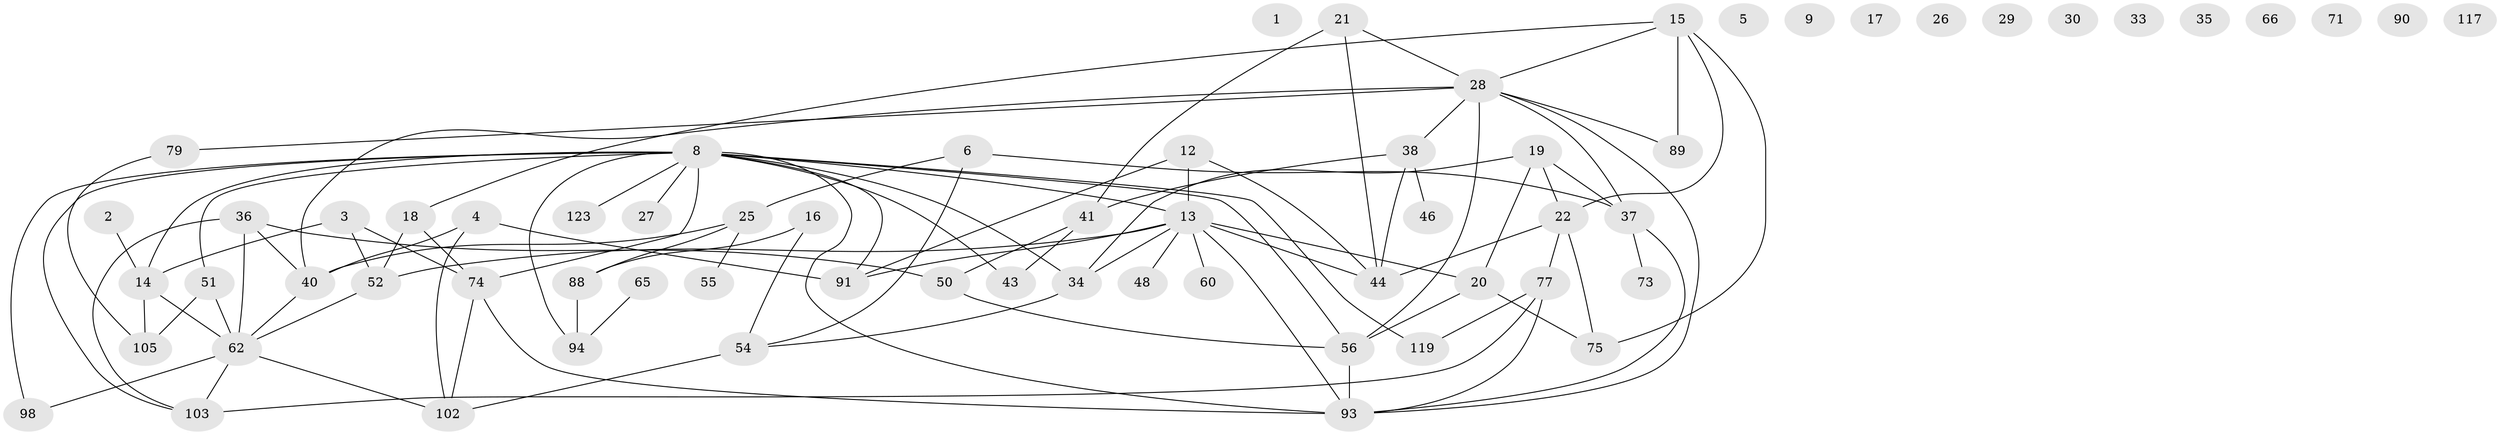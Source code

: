 // original degree distribution, {0: 0.0967741935483871, 1: 0.20161290322580644, 2: 0.20161290322580644, 4: 0.20161290322580644, 3: 0.20161290322580644, 5: 0.07258064516129033, 6: 0.008064516129032258, 8: 0.008064516129032258, 7: 0.008064516129032258}
// Generated by graph-tools (version 1.1) at 2025/16/03/04/25 18:16:47]
// undirected, 66 vertices, 99 edges
graph export_dot {
graph [start="1"]
  node [color=gray90,style=filled];
  1;
  2 [super="+10"];
  3 [super="+80"];
  4 [super="+7"];
  5 [super="+84"];
  6 [super="+69+92"];
  8 [super="+11+53+58+120"];
  9;
  12 [super="+31"];
  13 [super="+23+24+85"];
  14 [super="+61"];
  15 [super="+82+114"];
  16 [super="+95"];
  17;
  18 [super="+70"];
  19 [super="+78+86"];
  20 [super="+97"];
  21 [super="+68"];
  22 [super="+115"];
  25 [super="+32+39+118"];
  26;
  27;
  28 [super="+45+106"];
  29;
  30;
  33;
  34 [super="+42+67"];
  35;
  36 [super="+107"];
  37 [super="+47+100+122"];
  38 [super="+64+116"];
  40 [super="+59"];
  41 [super="+49"];
  43 [super="+72+111"];
  44 [super="+63+87"];
  46;
  48;
  50 [super="+99"];
  51 [super="+57"];
  52 [super="+81"];
  54 [super="+112+124"];
  55;
  56 [super="+109"];
  60;
  62 [super="+96+108"];
  65 [super="+101"];
  66;
  71;
  73;
  74 [super="+76+110"];
  75;
  77 [super="+104"];
  79 [super="+83"];
  88 [super="+121"];
  89;
  90;
  91;
  93;
  94;
  98;
  102 [super="+113"];
  103;
  105;
  117;
  119;
  123;
  2 -- 14;
  3 -- 14;
  3 -- 52;
  3 -- 74;
  4 -- 91;
  4 -- 102;
  4 -- 40;
  6 -- 25;
  6 -- 37;
  6 -- 54;
  8 -- 56;
  8 -- 34;
  8 -- 103;
  8 -- 93;
  8 -- 94;
  8 -- 98;
  8 -- 123;
  8 -- 119;
  8 -- 27;
  8 -- 91;
  8 -- 74;
  8 -- 51;
  8 -- 13;
  8 -- 14;
  8 -- 43;
  12 -- 91;
  12 -- 13;
  12 -- 44;
  13 -- 60;
  13 -- 48;
  13 -- 52;
  13 -- 20;
  13 -- 93;
  13 -- 91;
  13 -- 34 [weight=2];
  13 -- 44;
  14 -- 105;
  14 -- 62;
  15 -- 89;
  15 -- 75;
  15 -- 28;
  15 -- 18;
  15 -- 22;
  16 -- 54;
  16 -- 88;
  18 -- 52;
  18 -- 74;
  19 -- 22;
  19 -- 20;
  19 -- 34;
  19 -- 37;
  20 -- 75;
  20 -- 56;
  21 -- 28;
  21 -- 41;
  21 -- 44;
  22 -- 75;
  22 -- 44;
  22 -- 77;
  25 -- 40;
  25 -- 55;
  25 -- 88;
  28 -- 93;
  28 -- 40;
  28 -- 89;
  28 -- 37;
  28 -- 38;
  28 -- 56;
  28 -- 79;
  34 -- 54;
  36 -- 103;
  36 -- 62;
  36 -- 40;
  36 -- 50;
  37 -- 73;
  37 -- 93;
  38 -- 46;
  38 -- 41;
  38 -- 44;
  40 -- 62;
  41 -- 43;
  41 -- 50;
  50 -- 56;
  51 -- 105;
  51 -- 62;
  52 -- 62;
  54 -- 102;
  56 -- 93;
  62 -- 103;
  62 -- 98;
  62 -- 102;
  65 -- 94;
  74 -- 93;
  74 -- 102;
  77 -- 119;
  77 -- 103;
  77 -- 93;
  79 -- 105;
  88 -- 94;
}
